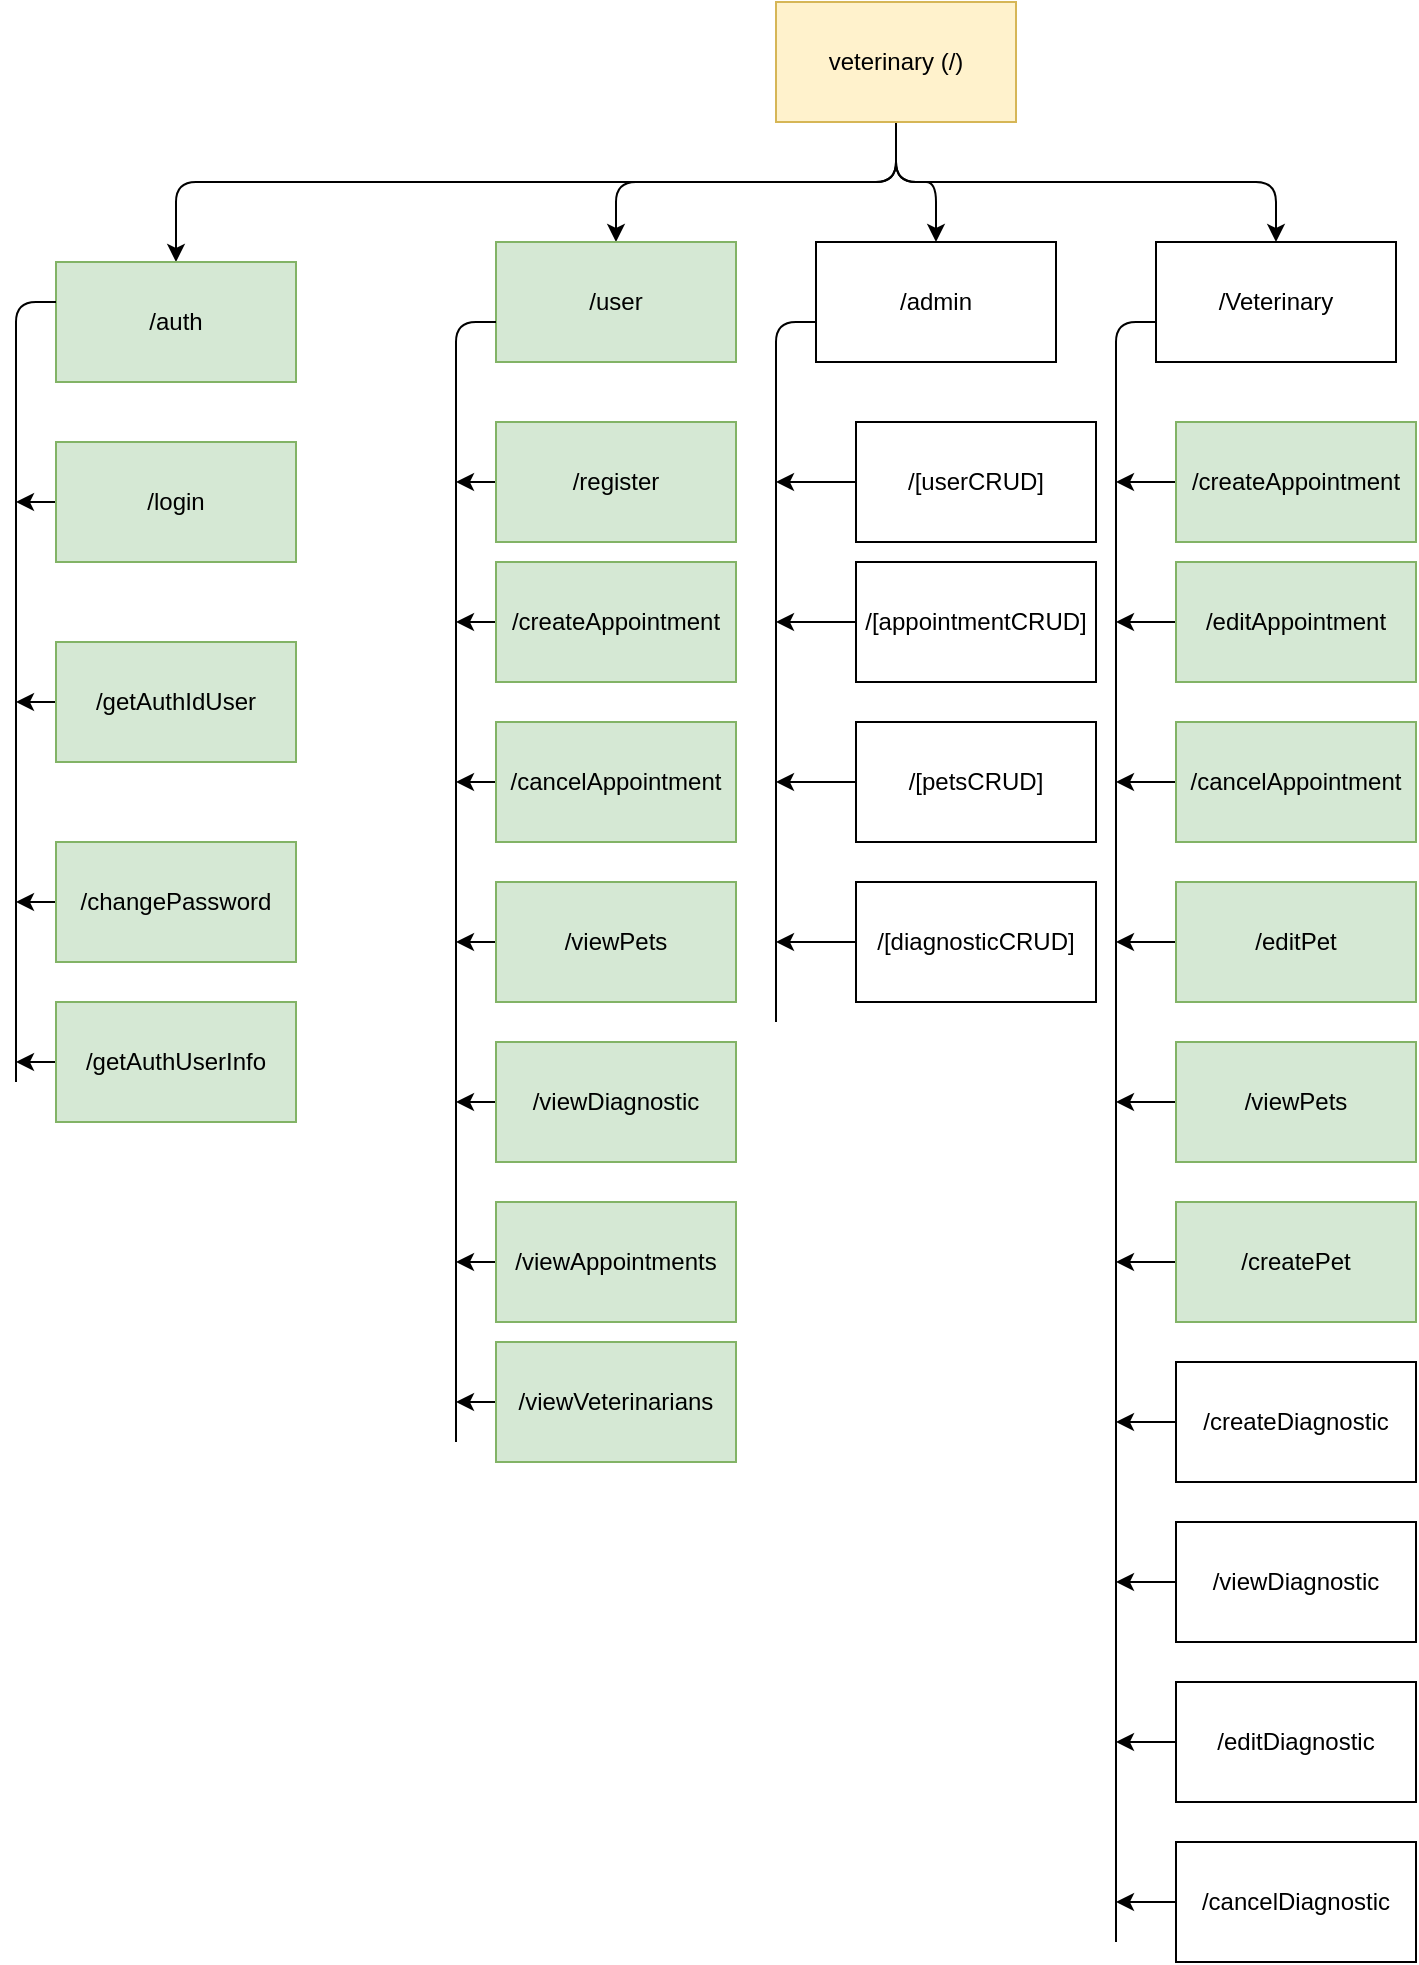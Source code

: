 <mxfile>
    <diagram id="RPAzpnmm1RsqbhSX1ocx" name="Page-1">
        <mxGraphModel dx="1749" dy="444" grid="1" gridSize="10" guides="1" tooltips="1" connect="1" arrows="1" fold="1" page="1" pageScale="1" pageWidth="850" pageHeight="1100" math="0" shadow="0">
            <root>
                <mxCell id="0"/>
                <mxCell id="1" parent="0"/>
                <mxCell id="36" style="edgeStyle=none;html=1;entryX=0.5;entryY=0;entryDx=0;entryDy=0;exitX=0.5;exitY=1;exitDx=0;exitDy=0;" parent="1" source="2" target="3" edge="1">
                    <mxGeometry relative="1" as="geometry">
                        <Array as="points">
                            <mxPoint x="370" y="170"/>
                            <mxPoint x="230" y="170"/>
                        </Array>
                    </mxGeometry>
                </mxCell>
                <mxCell id="37" style="edgeStyle=none;html=1;exitX=0.5;exitY=1;exitDx=0;exitDy=0;entryX=0.5;entryY=0;entryDx=0;entryDy=0;" parent="1" source="2" target="4" edge="1">
                    <mxGeometry relative="1" as="geometry">
                        <Array as="points">
                            <mxPoint x="370" y="170"/>
                            <mxPoint x="390" y="170"/>
                        </Array>
                    </mxGeometry>
                </mxCell>
                <mxCell id="38" style="edgeStyle=none;html=1;entryX=0.5;entryY=0;entryDx=0;entryDy=0;exitX=0.5;exitY=1;exitDx=0;exitDy=0;" parent="1" source="2" target="5" edge="1">
                    <mxGeometry relative="1" as="geometry">
                        <Array as="points">
                            <mxPoint x="370" y="170"/>
                            <mxPoint x="560" y="170"/>
                        </Array>
                    </mxGeometry>
                </mxCell>
                <mxCell id="68" style="edgeStyle=none;html=1;exitX=0.5;exitY=1;exitDx=0;exitDy=0;" parent="1" source="2" edge="1">
                    <mxGeometry relative="1" as="geometry">
                        <Array as="points">
                            <mxPoint x="370" y="170"/>
                            <mxPoint x="10" y="170"/>
                        </Array>
                        <mxPoint x="10" y="210" as="targetPoint"/>
                    </mxGeometry>
                </mxCell>
                <mxCell id="2" value="veterinary (/)" style="rounded=0;whiteSpace=wrap;html=1;fillColor=#fff2cc;strokeColor=#d6b656;" parent="1" vertex="1">
                    <mxGeometry x="310" y="80" width="120" height="60" as="geometry"/>
                </mxCell>
                <mxCell id="3" value="/user" style="rounded=0;whiteSpace=wrap;html=1;fillColor=#d5e8d4;strokeColor=#82b366;" parent="1" vertex="1">
                    <mxGeometry x="170" y="200" width="120" height="60" as="geometry"/>
                </mxCell>
                <mxCell id="4" value="/admin" style="rounded=0;whiteSpace=wrap;html=1;" parent="1" vertex="1">
                    <mxGeometry x="330" y="200" width="120" height="60" as="geometry"/>
                </mxCell>
                <mxCell id="5" value="/Veterinary" style="rounded=0;whiteSpace=wrap;html=1;" parent="1" vertex="1">
                    <mxGeometry x="500" y="200" width="120" height="60" as="geometry"/>
                </mxCell>
                <mxCell id="44" style="edgeStyle=none;html=1;" parent="1" source="7" edge="1">
                    <mxGeometry relative="1" as="geometry">
                        <mxPoint x="150.0" y="320" as="targetPoint"/>
                    </mxGeometry>
                </mxCell>
                <mxCell id="7" value="/register" style="rounded=0;whiteSpace=wrap;html=1;fillColor=#d5e8d4;strokeColor=#82b366;" parent="1" vertex="1">
                    <mxGeometry x="170" y="290" width="120" height="60" as="geometry"/>
                </mxCell>
                <mxCell id="46" style="edgeStyle=none;html=1;" parent="1" source="9" edge="1">
                    <mxGeometry relative="1" as="geometry">
                        <mxPoint x="150.0" y="390" as="targetPoint"/>
                    </mxGeometry>
                </mxCell>
                <mxCell id="9" value="/createAppointment" style="rounded=0;whiteSpace=wrap;html=1;fillColor=#d5e8d4;strokeColor=#82b366;" parent="1" vertex="1">
                    <mxGeometry x="170" y="360" width="120" height="60" as="geometry"/>
                </mxCell>
                <mxCell id="49" style="edgeStyle=none;html=1;" parent="1" source="10" edge="1">
                    <mxGeometry relative="1" as="geometry">
                        <mxPoint x="150.0" y="630" as="targetPoint"/>
                    </mxGeometry>
                </mxCell>
                <mxCell id="10" value="/viewDiagnostic" style="rounded=0;whiteSpace=wrap;html=1;fillColor=#d5e8d4;strokeColor=#82b366;" parent="1" vertex="1">
                    <mxGeometry x="170" y="600" width="120" height="60" as="geometry"/>
                </mxCell>
                <mxCell id="51" style="edgeStyle=none;html=1;" parent="1" source="11" edge="1">
                    <mxGeometry relative="1" as="geometry">
                        <mxPoint x="310" y="320" as="targetPoint"/>
                    </mxGeometry>
                </mxCell>
                <mxCell id="11" value="/[userCRUD]" style="rounded=0;whiteSpace=wrap;html=1;" parent="1" vertex="1">
                    <mxGeometry x="350" y="290" width="120" height="60" as="geometry"/>
                </mxCell>
                <mxCell id="74" style="edgeStyle=none;html=1;" parent="1" source="12" edge="1">
                    <mxGeometry relative="1" as="geometry">
                        <mxPoint x="-70" y="330" as="targetPoint"/>
                    </mxGeometry>
                </mxCell>
                <mxCell id="12" value="/login" style="rounded=0;whiteSpace=wrap;html=1;fillColor=#d5e8d4;strokeColor=#82b366;" parent="1" vertex="1">
                    <mxGeometry x="-50" y="300" width="120" height="60" as="geometry"/>
                </mxCell>
                <mxCell id="76" style="edgeStyle=none;html=1;" parent="1" source="13" edge="1">
                    <mxGeometry relative="1" as="geometry">
                        <mxPoint x="-70" y="530" as="targetPoint"/>
                    </mxGeometry>
                </mxCell>
                <mxCell id="13" value="/changePassword" style="rounded=0;whiteSpace=wrap;html=1;fillColor=#d5e8d4;strokeColor=#82b366;" parent="1" vertex="1">
                    <mxGeometry x="-50" y="500" width="120" height="60" as="geometry"/>
                </mxCell>
                <mxCell id="55" style="edgeStyle=none;html=1;" parent="1" source="14" edge="1">
                    <mxGeometry relative="1" as="geometry">
                        <mxPoint x="310" y="390" as="targetPoint"/>
                    </mxGeometry>
                </mxCell>
                <mxCell id="14" value="/[appointmentCRUD]" style="rounded=0;whiteSpace=wrap;html=1;" parent="1" vertex="1">
                    <mxGeometry x="350" y="360" width="120" height="60" as="geometry"/>
                </mxCell>
                <mxCell id="56" style="edgeStyle=none;html=1;" parent="1" source="17" edge="1">
                    <mxGeometry relative="1" as="geometry">
                        <mxPoint x="310" y="470" as="targetPoint"/>
                    </mxGeometry>
                </mxCell>
                <mxCell id="17" value="/[petsCRUD]" style="rounded=0;whiteSpace=wrap;html=1;" parent="1" vertex="1">
                    <mxGeometry x="350" y="440" width="120" height="60" as="geometry"/>
                </mxCell>
                <mxCell id="57" style="edgeStyle=none;html=1;" parent="1" source="18" edge="1">
                    <mxGeometry relative="1" as="geometry">
                        <mxPoint x="310" y="550" as="targetPoint"/>
                    </mxGeometry>
                </mxCell>
                <mxCell id="18" value="/[diagnosticCRUD]" style="rounded=0;whiteSpace=wrap;html=1;" parent="1" vertex="1">
                    <mxGeometry x="350" y="520" width="120" height="60" as="geometry"/>
                </mxCell>
                <mxCell id="58" style="edgeStyle=none;html=1;" parent="1" source="19" edge="1">
                    <mxGeometry relative="1" as="geometry">
                        <mxPoint x="480" y="320" as="targetPoint"/>
                    </mxGeometry>
                </mxCell>
                <mxCell id="19" value="/createAppointment" style="rounded=0;whiteSpace=wrap;html=1;fillColor=#d5e8d4;strokeColor=#82b366;" parent="1" vertex="1">
                    <mxGeometry x="510" y="290" width="120" height="60" as="geometry"/>
                </mxCell>
                <mxCell id="64" style="edgeStyle=none;html=1;" parent="1" source="25" edge="1">
                    <mxGeometry relative="1" as="geometry">
                        <mxPoint x="480" y="630" as="targetPoint"/>
                    </mxGeometry>
                </mxCell>
                <mxCell id="25" value="/viewPets" style="rounded=0;whiteSpace=wrap;html=1;fillColor=#d5e8d4;strokeColor=#82b366;" parent="1" vertex="1">
                    <mxGeometry x="510" y="600" width="120" height="60" as="geometry"/>
                </mxCell>
                <mxCell id="48" style="edgeStyle=none;html=1;" parent="1" source="27" edge="1">
                    <mxGeometry relative="1" as="geometry">
                        <mxPoint x="150.0" y="550" as="targetPoint"/>
                    </mxGeometry>
                </mxCell>
                <mxCell id="27" value="/viewPets" style="rounded=0;whiteSpace=wrap;html=1;fillColor=#d5e8d4;strokeColor=#82b366;" parent="1" vertex="1">
                    <mxGeometry x="170" y="520" width="120" height="60" as="geometry"/>
                </mxCell>
                <mxCell id="59" style="edgeStyle=none;html=1;" parent="1" source="29" edge="1">
                    <mxGeometry relative="1" as="geometry">
                        <mxPoint x="480" y="390" as="targetPoint"/>
                    </mxGeometry>
                </mxCell>
                <mxCell id="29" value="/editAppointment" style="rounded=0;whiteSpace=wrap;html=1;fillColor=#d5e8d4;strokeColor=#82b366;" parent="1" vertex="1">
                    <mxGeometry x="510" y="360" width="120" height="60" as="geometry"/>
                </mxCell>
                <mxCell id="60" style="edgeStyle=none;html=1;" parent="1" source="30" edge="1">
                    <mxGeometry relative="1" as="geometry">
                        <mxPoint x="480" y="470" as="targetPoint"/>
                    </mxGeometry>
                </mxCell>
                <mxCell id="30" value="/cancelAppointment" style="rounded=0;whiteSpace=wrap;html=1;fillColor=#d5e8d4;strokeColor=#82b366;" parent="1" vertex="1">
                    <mxGeometry x="510" y="440" width="120" height="60" as="geometry"/>
                </mxCell>
                <mxCell id="65" style="edgeStyle=none;html=1;" parent="1" source="31" edge="1">
                    <mxGeometry relative="1" as="geometry">
                        <mxPoint x="480" y="710" as="targetPoint"/>
                    </mxGeometry>
                </mxCell>
                <mxCell id="31" value="/createPet" style="rounded=0;whiteSpace=wrap;html=1;fillColor=#d5e8d4;strokeColor=#82b366;" parent="1" vertex="1">
                    <mxGeometry x="510" y="680" width="120" height="60" as="geometry"/>
                </mxCell>
                <mxCell id="66" style="edgeStyle=none;html=1;" parent="1" source="32" edge="1">
                    <mxGeometry relative="1" as="geometry">
                        <mxPoint x="480" y="550" as="targetPoint"/>
                    </mxGeometry>
                </mxCell>
                <mxCell id="32" value="/editPet" style="rounded=0;whiteSpace=wrap;html=1;fillColor=#d5e8d4;strokeColor=#82b366;" parent="1" vertex="1">
                    <mxGeometry x="510" y="520" width="120" height="60" as="geometry"/>
                </mxCell>
                <mxCell id="47" style="edgeStyle=none;html=1;" parent="1" source="34" edge="1">
                    <mxGeometry relative="1" as="geometry">
                        <mxPoint x="150.0" y="470" as="targetPoint"/>
                    </mxGeometry>
                </mxCell>
                <mxCell id="34" value="/cancelAppointment" style="rounded=0;whiteSpace=wrap;html=1;fillColor=#d5e8d4;strokeColor=#82b366;" parent="1" vertex="1">
                    <mxGeometry x="170" y="440" width="120" height="60" as="geometry"/>
                </mxCell>
                <mxCell id="40" value="" style="endArrow=none;html=1;" parent="1" edge="1">
                    <mxGeometry width="50" height="50" relative="1" as="geometry">
                        <mxPoint x="150" y="800" as="sourcePoint"/>
                        <mxPoint x="170" y="240" as="targetPoint"/>
                        <Array as="points">
                            <mxPoint x="150" y="240"/>
                        </Array>
                    </mxGeometry>
                </mxCell>
                <mxCell id="41" value="" style="endArrow=none;html=1;" parent="1" edge="1">
                    <mxGeometry width="50" height="50" relative="1" as="geometry">
                        <mxPoint x="310" y="590" as="sourcePoint"/>
                        <mxPoint x="330" y="240" as="targetPoint"/>
                        <Array as="points">
                            <mxPoint x="310" y="240"/>
                        </Array>
                    </mxGeometry>
                </mxCell>
                <mxCell id="42" value="" style="endArrow=none;html=1;" parent="1" edge="1">
                    <mxGeometry width="50" height="50" relative="1" as="geometry">
                        <mxPoint x="480" y="1050" as="sourcePoint"/>
                        <mxPoint x="500" y="240" as="targetPoint"/>
                        <Array as="points">
                            <mxPoint x="480" y="240"/>
                        </Array>
                    </mxGeometry>
                </mxCell>
                <mxCell id="75" style="edgeStyle=none;html=1;" parent="1" source="70" edge="1">
                    <mxGeometry relative="1" as="geometry">
                        <mxPoint x="-70" y="430" as="targetPoint"/>
                    </mxGeometry>
                </mxCell>
                <mxCell id="70" value="/getAuthIdUser" style="rounded=0;whiteSpace=wrap;html=1;fillColor=#d5e8d4;strokeColor=#82b366;" parent="1" vertex="1">
                    <mxGeometry x="-50" y="400" width="120" height="60" as="geometry"/>
                </mxCell>
                <mxCell id="72" value="/auth" style="rounded=0;whiteSpace=wrap;html=1;fillColor=#d5e8d4;strokeColor=#82b366;" parent="1" vertex="1">
                    <mxGeometry x="-50" y="210" width="120" height="60" as="geometry"/>
                </mxCell>
                <mxCell id="73" value="" style="endArrow=none;html=1;" parent="1" edge="1">
                    <mxGeometry width="50" height="50" relative="1" as="geometry">
                        <mxPoint x="-70" y="620" as="sourcePoint"/>
                        <mxPoint x="-50" y="230" as="targetPoint"/>
                        <Array as="points">
                            <mxPoint x="-70" y="230"/>
                        </Array>
                    </mxGeometry>
                </mxCell>
                <mxCell id="78" style="edgeStyle=none;html=1;" parent="1" source="77" edge="1">
                    <mxGeometry relative="1" as="geometry">
                        <mxPoint x="-70" y="610" as="targetPoint"/>
                    </mxGeometry>
                </mxCell>
                <mxCell id="77" value="/getAuthUserInfo" style="rounded=0;whiteSpace=wrap;html=1;fillColor=#d5e8d4;strokeColor=#82b366;" parent="1" vertex="1">
                    <mxGeometry x="-50" y="580" width="120" height="60" as="geometry"/>
                </mxCell>
                <mxCell id="80" style="edgeStyle=none;html=1;" parent="1" source="81" edge="1">
                    <mxGeometry relative="1" as="geometry">
                        <mxPoint x="150.0" y="710" as="targetPoint"/>
                    </mxGeometry>
                </mxCell>
                <mxCell id="81" value="/viewAppointments" style="rounded=0;whiteSpace=wrap;html=1;fillColor=#d5e8d4;strokeColor=#82b366;" parent="1" vertex="1">
                    <mxGeometry x="170" y="680" width="120" height="60" as="geometry"/>
                </mxCell>
                <mxCell id="87" style="edgeStyle=none;html=1;" parent="1" source="88" edge="1">
                    <mxGeometry relative="1" as="geometry">
                        <mxPoint x="150.0" y="780" as="targetPoint"/>
                    </mxGeometry>
                </mxCell>
                <mxCell id="88" value="/viewVeterinarians" style="rounded=0;whiteSpace=wrap;html=1;fillColor=#d5e8d4;strokeColor=#82b366;" parent="1" vertex="1">
                    <mxGeometry x="170" y="750" width="120" height="60" as="geometry"/>
                </mxCell>
                <mxCell id="93" style="edgeStyle=none;html=1;" edge="1" parent="1" source="94">
                    <mxGeometry relative="1" as="geometry">
                        <mxPoint x="480" y="1030" as="targetPoint"/>
                    </mxGeometry>
                </mxCell>
                <mxCell id="94" value="/cancelDiagnostic" style="rounded=0;whiteSpace=wrap;html=1;" vertex="1" parent="1">
                    <mxGeometry x="510" y="1000" width="120" height="60" as="geometry"/>
                </mxCell>
                <mxCell id="97" style="edgeStyle=none;html=1;" edge="1" parent="1" source="98">
                    <mxGeometry relative="1" as="geometry">
                        <mxPoint x="480" y="790" as="targetPoint"/>
                    </mxGeometry>
                </mxCell>
                <mxCell id="98" value="/createDiagnostic" style="rounded=0;whiteSpace=wrap;html=1;" vertex="1" parent="1">
                    <mxGeometry x="510" y="760" width="120" height="60" as="geometry"/>
                </mxCell>
                <mxCell id="99" style="edgeStyle=none;html=1;" edge="1" parent="1" source="100">
                    <mxGeometry relative="1" as="geometry">
                        <mxPoint x="480" y="950" as="targetPoint"/>
                    </mxGeometry>
                </mxCell>
                <mxCell id="100" value="/editDiagnostic" style="rounded=0;whiteSpace=wrap;html=1;" vertex="1" parent="1">
                    <mxGeometry x="510" y="920" width="120" height="60" as="geometry"/>
                </mxCell>
                <mxCell id="101" style="edgeStyle=none;html=1;" edge="1" parent="1" source="102">
                    <mxGeometry relative="1" as="geometry">
                        <mxPoint x="480" y="870" as="targetPoint"/>
                    </mxGeometry>
                </mxCell>
                <mxCell id="102" value="/viewDiagnostic" style="rounded=0;whiteSpace=wrap;html=1;" vertex="1" parent="1">
                    <mxGeometry x="510" y="840" width="120" height="60" as="geometry"/>
                </mxCell>
            </root>
        </mxGraphModel>
    </diagram>
</mxfile>